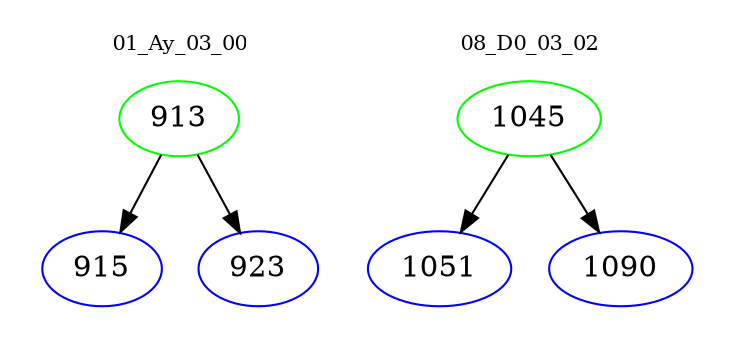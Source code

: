 digraph{
subgraph cluster_0 {
color = white
label = "01_Ay_03_00";
fontsize=10;
T0_913 [label="913", color="green"]
T0_913 -> T0_915 [color="black"]
T0_915 [label="915", color="blue"]
T0_913 -> T0_923 [color="black"]
T0_923 [label="923", color="blue"]
}
subgraph cluster_1 {
color = white
label = "08_D0_03_02";
fontsize=10;
T1_1045 [label="1045", color="green"]
T1_1045 -> T1_1051 [color="black"]
T1_1051 [label="1051", color="blue"]
T1_1045 -> T1_1090 [color="black"]
T1_1090 [label="1090", color="blue"]
}
}
